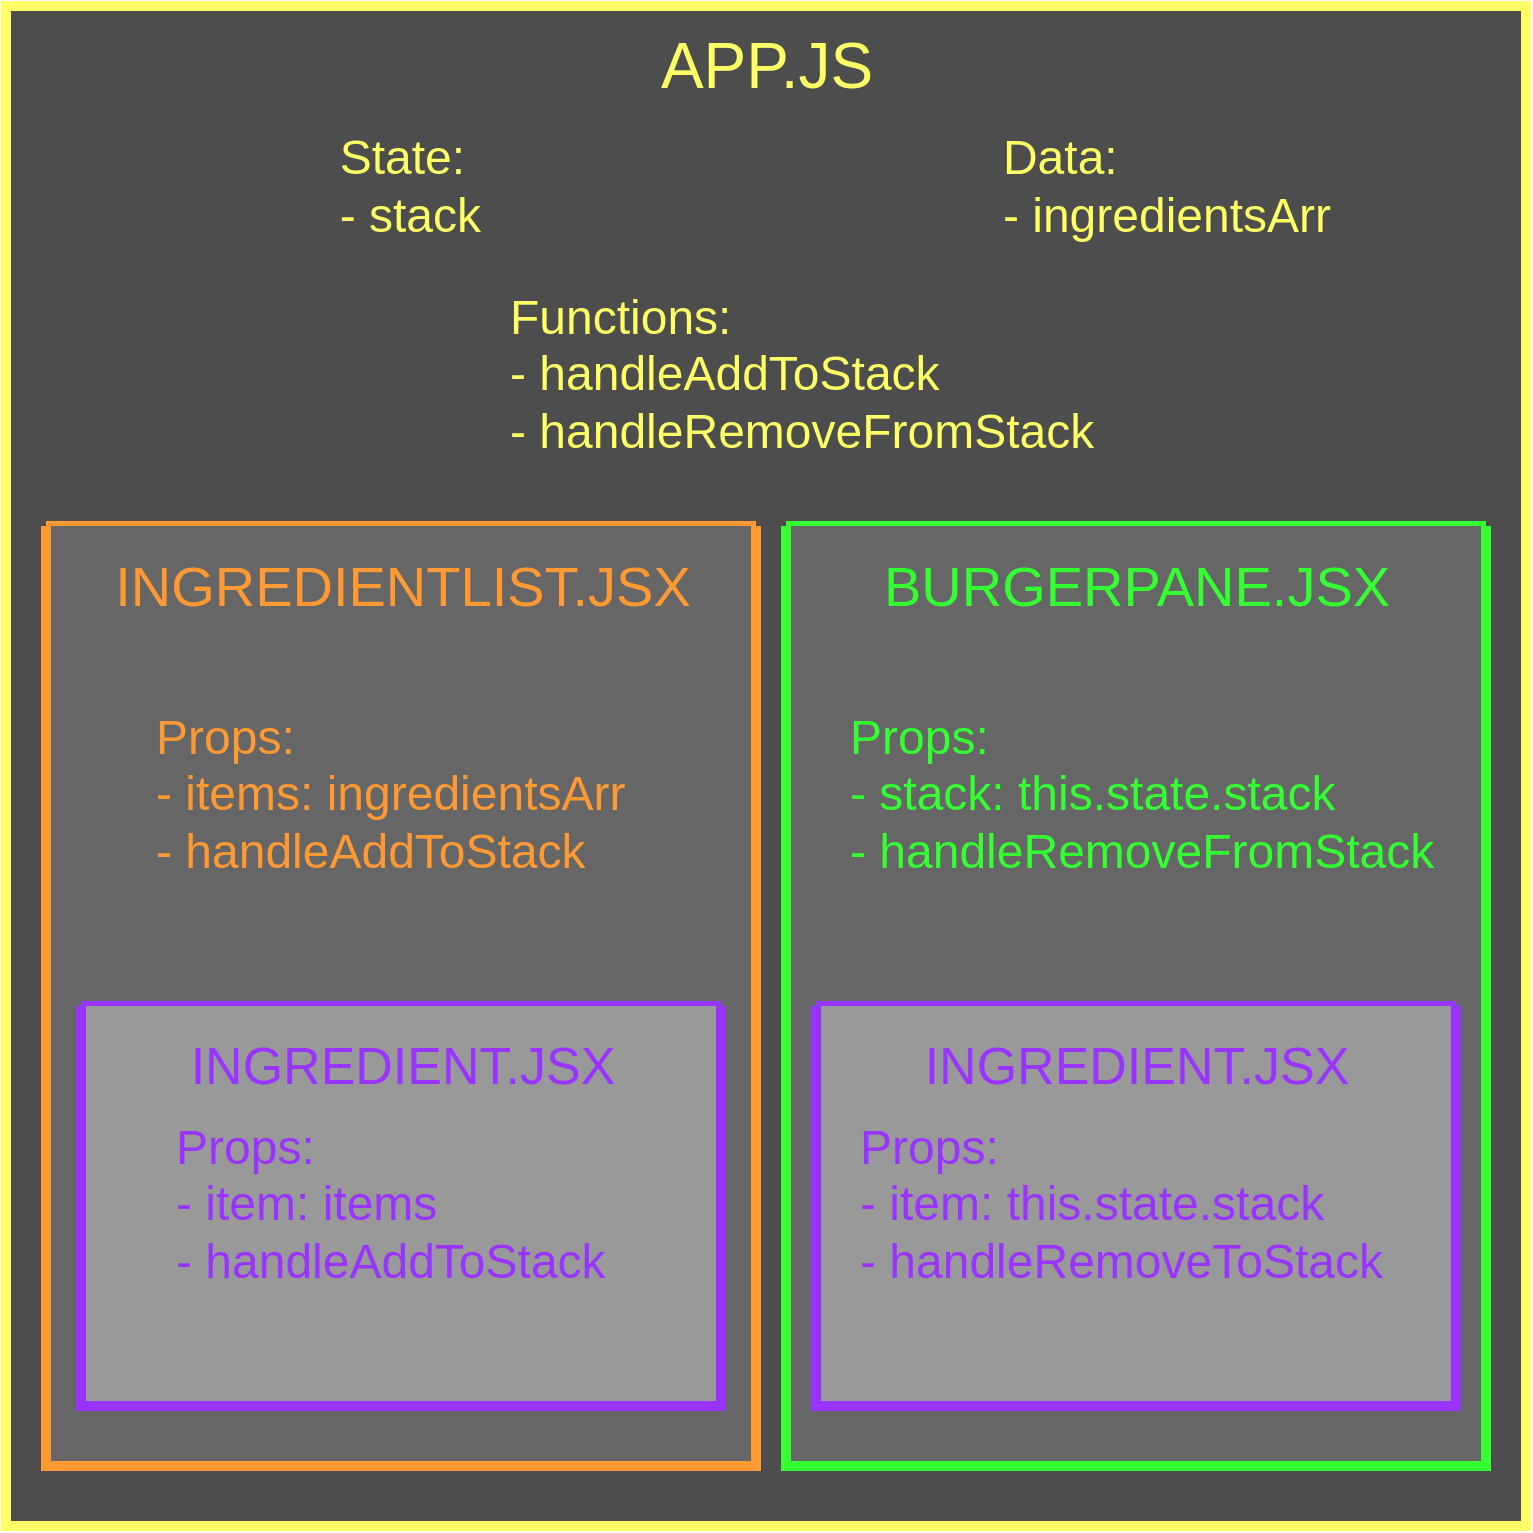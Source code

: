 <mxfile>
    <diagram id="1mIjxT_VNuVrrERKfQBY" name="Page-1">
        <mxGraphModel dx="856" dy="615" grid="1" gridSize="10" guides="1" tooltips="1" connect="1" arrows="1" fold="1" page="1" pageScale="1" pageWidth="850" pageHeight="1100" math="0" shadow="0">
            <root>
                <mxCell id="0"/>
                <mxCell id="1" parent="0"/>
                <mxCell id="2" value="" style="whiteSpace=wrap;html=1;aspect=fixed;fillColor=#4D4D4D;gradientColor=none;strokeColor=#FFFF66;strokeWidth=5;" vertex="1" parent="1">
                    <mxGeometry x="50" y="20" width="760" height="760" as="geometry"/>
                </mxCell>
                <mxCell id="3" value="&lt;font color=&quot;#ffff66&quot; style=&quot;font-size: 32px;&quot;&gt;APP.JS&lt;br style=&quot;font-size: 32px;&quot;&gt;&lt;/font&gt;" style="text;html=1;resizable=0;autosize=1;align=center;verticalAlign=middle;points=[];fillColor=none;strokeColor=none;rounded=0;fontSize=32;" vertex="1" parent="1">
                    <mxGeometry x="370" y="30" width="120" height="40" as="geometry"/>
                </mxCell>
                <mxCell id="4" value="&lt;div style=&quot;text-align: left&quot;&gt;&lt;span style=&quot;line-height: 1&quot;&gt;State:&lt;/span&gt;&lt;/div&gt;&lt;div style=&quot;text-align: left&quot;&gt;&lt;span style=&quot;line-height: 1&quot;&gt;- stack&amp;nbsp;&lt;/span&gt;&lt;/div&gt;" style="text;html=1;resizable=0;autosize=1;align=center;verticalAlign=middle;points=[];fillColor=none;strokeColor=none;rounded=0;fontSize=24;fontColor=#FFFF66;" vertex="1" parent="1">
                    <mxGeometry x="210" y="80" width="90" height="60" as="geometry"/>
                </mxCell>
                <mxCell id="5" value="Functions:&lt;br&gt;&lt;div&gt;&lt;span&gt;- handleAddToStack&lt;/span&gt;&lt;/div&gt;&lt;div&gt;&lt;span&gt;- handleRemoveFromStack&lt;/span&gt;&lt;/div&gt;" style="text;html=1;resizable=0;autosize=1;align=left;verticalAlign=bottom;points=[];fillColor=none;strokeColor=none;rounded=0;fontSize=24;fontColor=#FFFF66;" vertex="1" parent="1">
                    <mxGeometry x="300" y="160" width="310" height="90" as="geometry"/>
                </mxCell>
                <mxCell id="12" value="" style="swimlane;startSize=0;fontSize=24;fontColor=#33FF33;strokeColor=#33FF33;strokeWidth=5;fillColor=#666666;gradientColor=none;swimlaneLine=0;swimlaneFillColor=#666666;" vertex="1" parent="1">
                    <mxGeometry x="440" y="280" width="350" height="470" as="geometry">
                        <mxRectangle x="410" y="130" width="50" height="40" as="alternateBounds"/>
                    </mxGeometry>
                </mxCell>
                <mxCell id="18" value="&lt;div&gt;&lt;span style=&quot;line-height: 1&quot;&gt;Props:&lt;/span&gt;&lt;/div&gt;&lt;div&gt;&lt;span style=&quot;line-height: 1&quot;&gt;- stack: this.state.stack&lt;/span&gt;&lt;/div&gt;&lt;div&gt;&lt;span style=&quot;line-height: 1&quot;&gt;- handleRemoveFromStack&lt;/span&gt;&lt;/div&gt;" style="text;html=1;resizable=0;autosize=1;align=left;verticalAlign=bottom;points=[];fillColor=none;strokeColor=none;rounded=0;fontSize=24;fontColor=#33FF33;labelPosition=center;verticalLabelPosition=middle;" vertex="1" parent="12">
                    <mxGeometry x="30" y="90" width="310" height="90" as="geometry"/>
                </mxCell>
                <mxCell id="24" value="" style="swimlane;startSize=0;fontSize=24;fontColor=#9933FF;strokeColor=#9933FF;strokeWidth=5;fillColor=#333333;gradientColor=none;swimlaneLine=0;swimlaneFillColor=#999999;" vertex="1" parent="12">
                    <mxGeometry x="15" y="240" width="320" height="200" as="geometry"/>
                </mxCell>
                <mxCell id="25" value="INGREDIENT.JSX" style="text;html=1;resizable=0;autosize=1;align=center;verticalAlign=middle;points=[];fillColor=none;strokeColor=none;rounded=0;fontSize=26;fontColor=#9933FF;" vertex="1" parent="24">
                    <mxGeometry x="45" y="10" width="230" height="40" as="geometry"/>
                </mxCell>
                <mxCell id="26" value="&lt;div&gt;&lt;span style=&quot;line-height: 1&quot;&gt;Props:&lt;/span&gt;&lt;/div&gt;&lt;div&gt;&lt;span style=&quot;line-height: 1&quot;&gt;- item: this.state.stack&lt;/span&gt;&lt;/div&gt;&lt;div&gt;&lt;span&gt;- handleRemoveToStack&lt;/span&gt;&lt;/div&gt;" style="text;html=1;resizable=0;autosize=1;align=left;verticalAlign=bottom;points=[];fillColor=none;strokeColor=none;rounded=0;fontSize=24;fontColor=#9933FF;labelPosition=center;verticalLabelPosition=middle;" vertex="1" parent="24">
                    <mxGeometry x="20" y="55" width="280" height="90" as="geometry"/>
                </mxCell>
                <mxCell id="13" value="&lt;font color=&quot;#33ff33&quot; style=&quot;font-size: 28px;&quot;&gt;BURGERPANE.JSX&lt;/font&gt;" style="text;html=1;resizable=0;autosize=1;align=center;verticalAlign=middle;points=[];fillColor=none;strokeColor=none;rounded=0;fontSize=28;fontColor=#FF9933;" vertex="1" parent="12">
                    <mxGeometry x="40" y="10" width="270" height="40" as="geometry"/>
                </mxCell>
                <mxCell id="14" value="" style="swimlane;startSize=0;fontSize=24;fontColor=#33FF33;strokeColor=#FF9933;strokeWidth=5;fillColor=#666666;gradientColor=none;swimlaneLine=0;swimlaneFillColor=#666666;" vertex="1" parent="1">
                    <mxGeometry x="70" y="280" width="355" height="470" as="geometry">
                        <mxRectangle x="410" y="130" width="50" height="40" as="alternateBounds"/>
                    </mxGeometry>
                </mxCell>
                <mxCell id="16" value="INGREDIENTLIST.JSX" style="text;html=1;resizable=0;autosize=1;align=center;verticalAlign=middle;points=[];fillColor=none;strokeColor=none;rounded=0;fontSize=28;fontColor=#FF9933;" vertex="1" parent="14">
                    <mxGeometry x="27.5" y="10" width="300" height="40" as="geometry"/>
                </mxCell>
                <mxCell id="17" value="&lt;div&gt;&lt;span style=&quot;line-height: 1&quot;&gt;Props:&lt;/span&gt;&lt;/div&gt;&lt;div&gt;&lt;span style=&quot;line-height: 1&quot;&gt;- items: ingredientsArr&lt;/span&gt;&lt;/div&gt;&lt;div&gt;&lt;span style=&quot;line-height: 1&quot;&gt;- handleAddToStack&lt;/span&gt;&lt;/div&gt;" style="text;html=1;resizable=0;autosize=1;align=left;verticalAlign=bottom;points=[];fillColor=none;strokeColor=none;rounded=0;fontSize=24;fontColor=#FF9933;labelPosition=center;verticalLabelPosition=middle;" vertex="1" parent="14">
                    <mxGeometry x="52.5" y="90" width="250" height="90" as="geometry"/>
                </mxCell>
                <mxCell id="19" value="" style="swimlane;startSize=0;fontSize=24;fontColor=#9933FF;strokeColor=#9933FF;strokeWidth=5;fillColor=#333333;gradientColor=none;swimlaneLine=0;swimlaneFillColor=#999999;" vertex="1" parent="14">
                    <mxGeometry x="17.5" y="240" width="320" height="200" as="geometry"/>
                </mxCell>
                <mxCell id="21" value="INGREDIENT.JSX" style="text;html=1;resizable=0;autosize=1;align=center;verticalAlign=middle;points=[];fillColor=none;strokeColor=none;rounded=0;fontSize=26;fontColor=#9933FF;" vertex="1" parent="19">
                    <mxGeometry x="45" y="10" width="230" height="40" as="geometry"/>
                </mxCell>
                <mxCell id="22" value="&lt;div&gt;&lt;span style=&quot;line-height: 1&quot;&gt;Props:&lt;/span&gt;&lt;/div&gt;&lt;div&gt;&lt;span style=&quot;line-height: 1&quot;&gt;- item: items&lt;/span&gt;&lt;/div&gt;&lt;div&gt;&lt;span&gt;- handleAddToStack&lt;/span&gt;&lt;/div&gt;" style="text;html=1;resizable=0;autosize=1;align=left;verticalAlign=bottom;points=[];fillColor=none;strokeColor=none;rounded=0;fontSize=24;fontColor=#9933FF;labelPosition=center;verticalLabelPosition=middle;" vertex="1" parent="19">
                    <mxGeometry x="45" y="55" width="230" height="90" as="geometry"/>
                </mxCell>
                <mxCell id="27" value="&lt;div style=&quot;text-align: left&quot;&gt;Data:&lt;/div&gt;&lt;div style=&quot;text-align: left&quot;&gt;- ingredientsArr&lt;/div&gt;" style="text;html=1;resizable=0;autosize=1;align=center;verticalAlign=middle;points=[];fillColor=none;strokeColor=none;rounded=0;fontSize=24;fontColor=#FFFF66;" vertex="1" parent="1">
                    <mxGeometry x="540" y="80" width="180" height="60" as="geometry"/>
                </mxCell>
            </root>
        </mxGraphModel>
    </diagram>
</mxfile>